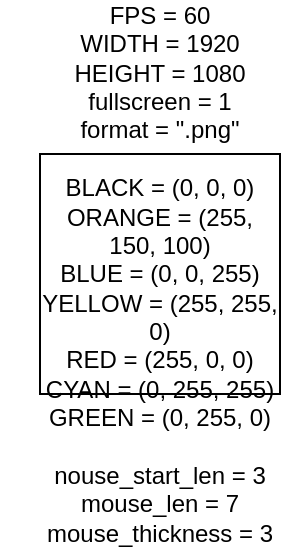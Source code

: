 <mxfile version="12.6.5" type="github">
  <diagram id="prtHgNgQTEPvFCAcTncT" name="Page-1">
    <mxGraphModel dx="281" dy="1472" grid="1" gridSize="10" guides="1" tooltips="1" connect="1" arrows="1" fold="1" page="1" pageScale="1" pageWidth="827" pageHeight="1169" math="0" shadow="0">
      <root>
        <mxCell id="0"/>
        <mxCell id="1" parent="0"/>
        <mxCell id="jdtG7Yh1p48Bzpzom1qN-37" value="" style="group" parent="1" vertex="1" connectable="0">
          <mxGeometry x="20" y="20.0" width="120" height="40" as="geometry"/>
        </mxCell>
        <mxCell id="n9Zh9XnR0L69BOQKEp_e-7" value="FPS = 60&lt;br&gt;WIDTH = 1920&lt;br&gt;HEIGHT = 1080&lt;br&gt;fullscreen = 1&lt;br&gt;format = &quot;.png&quot;&lt;br&gt;&lt;br&gt;&lt;div&gt;BLACK = (0, 0, 0)&lt;/div&gt;&lt;div&gt;ORANGE = (255, 150, 100)&lt;/div&gt;&lt;div&gt;BLUE = (0, 0, 255)&lt;/div&gt;&lt;div&gt;YELLOW = (255, 255, 0)&lt;/div&gt;&lt;div&gt;RED = (255, 0, 0)&lt;/div&gt;&lt;div&gt;CYAN = (0, 255, 255)&lt;/div&gt;&lt;div&gt;GREEN = (0, 255, 0)&lt;/div&gt;&lt;div&gt;&lt;br&gt;&lt;/div&gt;nouse_start_len = 3&lt;br&gt;&lt;div&gt;mouse_len = 7&lt;/div&gt;&lt;div&gt;mouse_thickness = 3&lt;/div&gt;" style="rounded=0;whiteSpace=wrap;html=1;" vertex="1" parent="1">
          <mxGeometry x="40" y="40" width="120" height="120" as="geometry"/>
        </mxCell>
      </root>
    </mxGraphModel>
  </diagram>
</mxfile>

